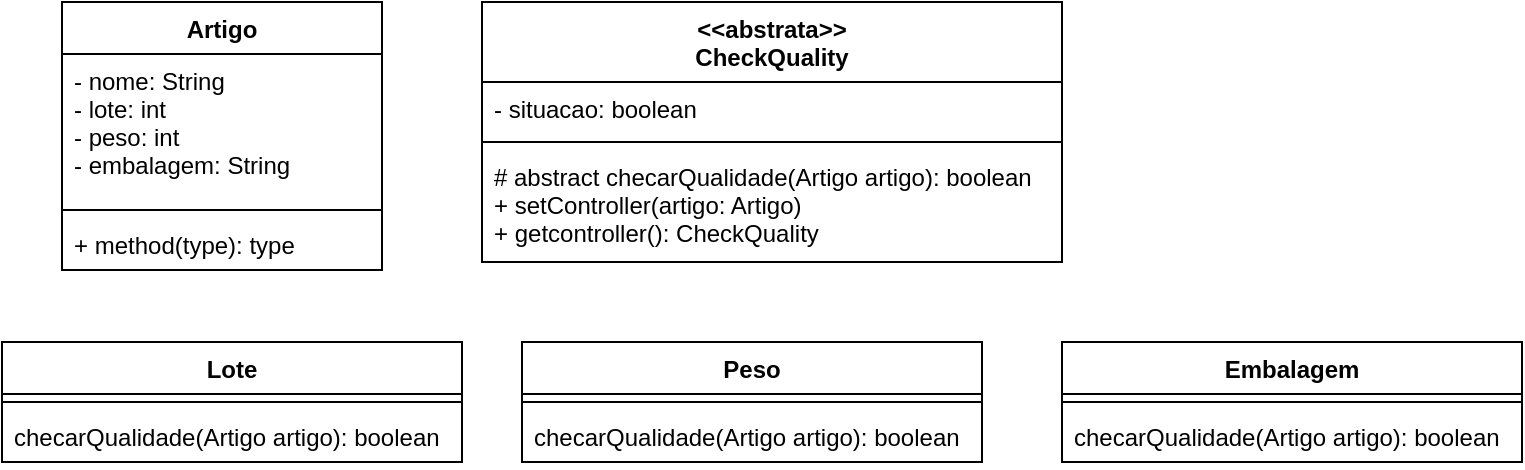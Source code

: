 <mxfile version="15.5.6" type="github">
  <diagram id="KXQsaINp2cschyCxnEVH" name="Page-1">
    <mxGraphModel dx="868" dy="520" grid="1" gridSize="10" guides="1" tooltips="1" connect="1" arrows="1" fold="1" page="1" pageScale="1" pageWidth="827" pageHeight="1169" math="0" shadow="0">
      <root>
        <mxCell id="0" />
        <mxCell id="1" parent="0" />
        <mxCell id="vYngIthFh2Yxpf4_tDEc-1" value="&lt;&lt;abstrata&gt;&gt;&#xa;CheckQuality" style="swimlane;fontStyle=1;align=center;verticalAlign=top;childLayout=stackLayout;horizontal=1;startSize=40;horizontalStack=0;resizeParent=1;resizeParentMax=0;resizeLast=0;collapsible=1;marginBottom=0;" vertex="1" parent="1">
          <mxGeometry x="270" y="220" width="290" height="130" as="geometry" />
        </mxCell>
        <mxCell id="vYngIthFh2Yxpf4_tDEc-2" value="- situacao: boolean" style="text;strokeColor=none;fillColor=none;align=left;verticalAlign=top;spacingLeft=4;spacingRight=4;overflow=hidden;rotatable=0;points=[[0,0.5],[1,0.5]];portConstraint=eastwest;" vertex="1" parent="vYngIthFh2Yxpf4_tDEc-1">
          <mxGeometry y="40" width="290" height="26" as="geometry" />
        </mxCell>
        <mxCell id="vYngIthFh2Yxpf4_tDEc-3" value="" style="line;strokeWidth=1;fillColor=none;align=left;verticalAlign=middle;spacingTop=-1;spacingLeft=3;spacingRight=3;rotatable=0;labelPosition=right;points=[];portConstraint=eastwest;" vertex="1" parent="vYngIthFh2Yxpf4_tDEc-1">
          <mxGeometry y="66" width="290" height="8" as="geometry" />
        </mxCell>
        <mxCell id="vYngIthFh2Yxpf4_tDEc-4" value="# abstract checarQualidade(Artigo artigo): boolean&#xa;+ setController(artigo: Artigo)&#xa;+ getcontroller(): CheckQuality" style="text;strokeColor=none;fillColor=none;align=left;verticalAlign=top;spacingLeft=4;spacingRight=4;overflow=hidden;rotatable=0;points=[[0,0.5],[1,0.5]];portConstraint=eastwest;" vertex="1" parent="vYngIthFh2Yxpf4_tDEc-1">
          <mxGeometry y="74" width="290" height="56" as="geometry" />
        </mxCell>
        <mxCell id="vYngIthFh2Yxpf4_tDEc-5" value="Lote" style="swimlane;fontStyle=1;align=center;verticalAlign=top;childLayout=stackLayout;horizontal=1;startSize=26;horizontalStack=0;resizeParent=1;resizeParentMax=0;resizeLast=0;collapsible=1;marginBottom=0;" vertex="1" parent="1">
          <mxGeometry x="30" y="390" width="230" height="60" as="geometry" />
        </mxCell>
        <mxCell id="vYngIthFh2Yxpf4_tDEc-7" value="" style="line;strokeWidth=1;fillColor=none;align=left;verticalAlign=middle;spacingTop=-1;spacingLeft=3;spacingRight=3;rotatable=0;labelPosition=right;points=[];portConstraint=eastwest;" vertex="1" parent="vYngIthFh2Yxpf4_tDEc-5">
          <mxGeometry y="26" width="230" height="8" as="geometry" />
        </mxCell>
        <mxCell id="vYngIthFh2Yxpf4_tDEc-8" value="checarQualidade(Artigo artigo): boolean" style="text;strokeColor=none;fillColor=none;align=left;verticalAlign=top;spacingLeft=4;spacingRight=4;overflow=hidden;rotatable=0;points=[[0,0.5],[1,0.5]];portConstraint=eastwest;" vertex="1" parent="vYngIthFh2Yxpf4_tDEc-5">
          <mxGeometry y="34" width="230" height="26" as="geometry" />
        </mxCell>
        <mxCell id="vYngIthFh2Yxpf4_tDEc-9" value="Peso" style="swimlane;fontStyle=1;align=center;verticalAlign=top;childLayout=stackLayout;horizontal=1;startSize=26;horizontalStack=0;resizeParent=1;resizeParentMax=0;resizeLast=0;collapsible=1;marginBottom=0;" vertex="1" parent="1">
          <mxGeometry x="290" y="390" width="230" height="60" as="geometry" />
        </mxCell>
        <mxCell id="vYngIthFh2Yxpf4_tDEc-11" value="" style="line;strokeWidth=1;fillColor=none;align=left;verticalAlign=middle;spacingTop=-1;spacingLeft=3;spacingRight=3;rotatable=0;labelPosition=right;points=[];portConstraint=eastwest;" vertex="1" parent="vYngIthFh2Yxpf4_tDEc-9">
          <mxGeometry y="26" width="230" height="8" as="geometry" />
        </mxCell>
        <mxCell id="vYngIthFh2Yxpf4_tDEc-12" value="checarQualidade(Artigo artigo): boolean" style="text;strokeColor=none;fillColor=none;align=left;verticalAlign=top;spacingLeft=4;spacingRight=4;overflow=hidden;rotatable=0;points=[[0,0.5],[1,0.5]];portConstraint=eastwest;" vertex="1" parent="vYngIthFh2Yxpf4_tDEc-9">
          <mxGeometry y="34" width="230" height="26" as="geometry" />
        </mxCell>
        <mxCell id="vYngIthFh2Yxpf4_tDEc-13" value="Embalagem" style="swimlane;fontStyle=1;align=center;verticalAlign=top;childLayout=stackLayout;horizontal=1;startSize=26;horizontalStack=0;resizeParent=1;resizeParentMax=0;resizeLast=0;collapsible=1;marginBottom=0;" vertex="1" parent="1">
          <mxGeometry x="560" y="390" width="230" height="60" as="geometry" />
        </mxCell>
        <mxCell id="vYngIthFh2Yxpf4_tDEc-15" value="" style="line;strokeWidth=1;fillColor=none;align=left;verticalAlign=middle;spacingTop=-1;spacingLeft=3;spacingRight=3;rotatable=0;labelPosition=right;points=[];portConstraint=eastwest;" vertex="1" parent="vYngIthFh2Yxpf4_tDEc-13">
          <mxGeometry y="26" width="230" height="8" as="geometry" />
        </mxCell>
        <mxCell id="vYngIthFh2Yxpf4_tDEc-16" value="checarQualidade(Artigo artigo): boolean" style="text;strokeColor=none;fillColor=none;align=left;verticalAlign=top;spacingLeft=4;spacingRight=4;overflow=hidden;rotatable=0;points=[[0,0.5],[1,0.5]];portConstraint=eastwest;" vertex="1" parent="vYngIthFh2Yxpf4_tDEc-13">
          <mxGeometry y="34" width="230" height="26" as="geometry" />
        </mxCell>
        <mxCell id="vYngIthFh2Yxpf4_tDEc-17" value="Artigo" style="swimlane;fontStyle=1;align=center;verticalAlign=top;childLayout=stackLayout;horizontal=1;startSize=26;horizontalStack=0;resizeParent=1;resizeParentMax=0;resizeLast=0;collapsible=1;marginBottom=0;" vertex="1" parent="1">
          <mxGeometry x="60" y="220" width="160" height="134" as="geometry" />
        </mxCell>
        <mxCell id="vYngIthFh2Yxpf4_tDEc-18" value="- nome: String&#xa;- lote: int&#xa;- peso: int&#xa;- embalagem: String" style="text;strokeColor=none;fillColor=none;align=left;verticalAlign=top;spacingLeft=4;spacingRight=4;overflow=hidden;rotatable=0;points=[[0,0.5],[1,0.5]];portConstraint=eastwest;" vertex="1" parent="vYngIthFh2Yxpf4_tDEc-17">
          <mxGeometry y="26" width="160" height="74" as="geometry" />
        </mxCell>
        <mxCell id="vYngIthFh2Yxpf4_tDEc-19" value="" style="line;strokeWidth=1;fillColor=none;align=left;verticalAlign=middle;spacingTop=-1;spacingLeft=3;spacingRight=3;rotatable=0;labelPosition=right;points=[];portConstraint=eastwest;" vertex="1" parent="vYngIthFh2Yxpf4_tDEc-17">
          <mxGeometry y="100" width="160" height="8" as="geometry" />
        </mxCell>
        <mxCell id="vYngIthFh2Yxpf4_tDEc-20" value="+ method(type): type" style="text;strokeColor=none;fillColor=none;align=left;verticalAlign=top;spacingLeft=4;spacingRight=4;overflow=hidden;rotatable=0;points=[[0,0.5],[1,0.5]];portConstraint=eastwest;" vertex="1" parent="vYngIthFh2Yxpf4_tDEc-17">
          <mxGeometry y="108" width="160" height="26" as="geometry" />
        </mxCell>
      </root>
    </mxGraphModel>
  </diagram>
</mxfile>
